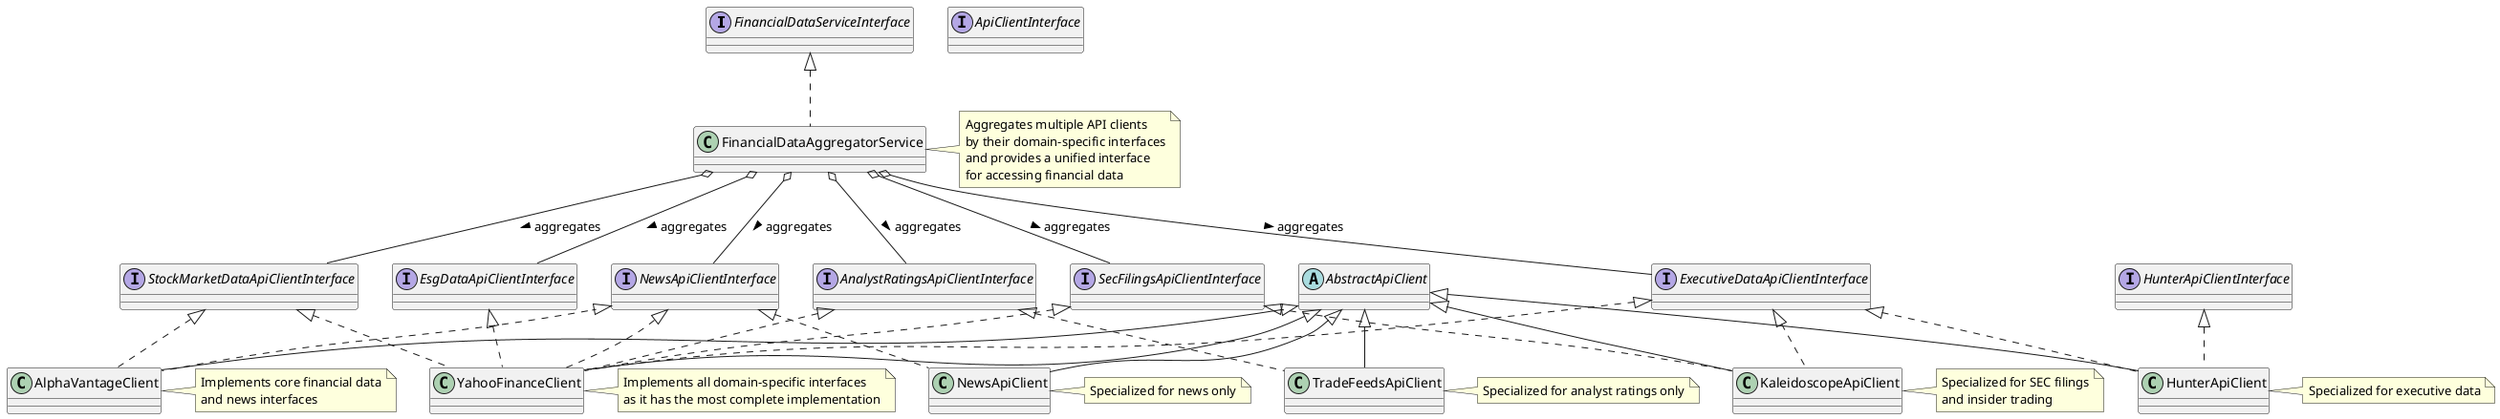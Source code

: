@startuml API Client Architecture

' Interfaces
interface "FinancialDataServiceInterface" as FDSI
interface "ApiClientInterface" as ACI
interface "StockMarketDataApiClientInterface" as SMDAI
interface "NewsApiClientInterface" as NAI
interface "SecFilingsApiClientInterface" as SFAI
interface "AnalystRatingsApiClientInterface" as ARAI
interface "EsgDataApiClientInterface" as EDAI
interface "ExecutiveDataApiClientInterface" as EXDAI
interface "HunterApiClientInterface" as HAI

' Abstract classes
abstract "AbstractApiClient" as AAC

' Implementations
class "YahooFinanceClient" as YFC
class "AlphaVantageClient" as AVC
class "NewsApiClient" as NC
class "KaleidoscopeApiClient" as KC
class "TradeFeedsApiClient" as TFC
class "HunterApiClient" as HC
class "FinancialDataAggregatorService" as FDAS

' Relationships - Inheritance
AAC <|-- YFC
AAC <|-- AVC
AAC <|-- NC
AAC <|-- KC
AAC <|-- TFC
AAC <|-- HC

' Relationships - Implementation
SMDAI <|.. YFC
SMDAI <|.. AVC
NAI <|.. YFC
NAI <|.. AVC
NAI <|.. NC
SFAI <|.. YFC
SFAI <|.. KC
ARAI <|.. YFC
ARAI <|.. TFC
EDAI <|.. YFC
EXDAI <|.. YFC
EXDAI <|.. HC
EXDAI <|.. KC
HAI <|.. HC
FDSI <|.. FDAS

' Relationships - Aggregation
FDAS o-- SMDAI : aggregates >
FDAS o-- NAI : aggregates >
FDAS o-- SFAI : aggregates >
FDAS o-- ARAI : aggregates >
FDAS o-- EDAI : aggregates >
FDAS o-- EXDAI : aggregates >

' Notes
note right of FDAS
  Aggregates multiple API clients
  by their domain-specific interfaces
  and provides a unified interface
  for accessing financial data
end note

note right of YFC
  Implements all domain-specific interfaces
  as it has the most complete implementation
end note

note right of TFC
  Specialized for analyst ratings only
end note

note right of NC
  Specialized for news only
end note

note right of KC
  Specialized for SEC filings
  and insider trading
end note

note right of HC
  Specialized for executive data
end note

note right of AVC
  Implements core financial data
  and news interfaces
end note

@enduml
